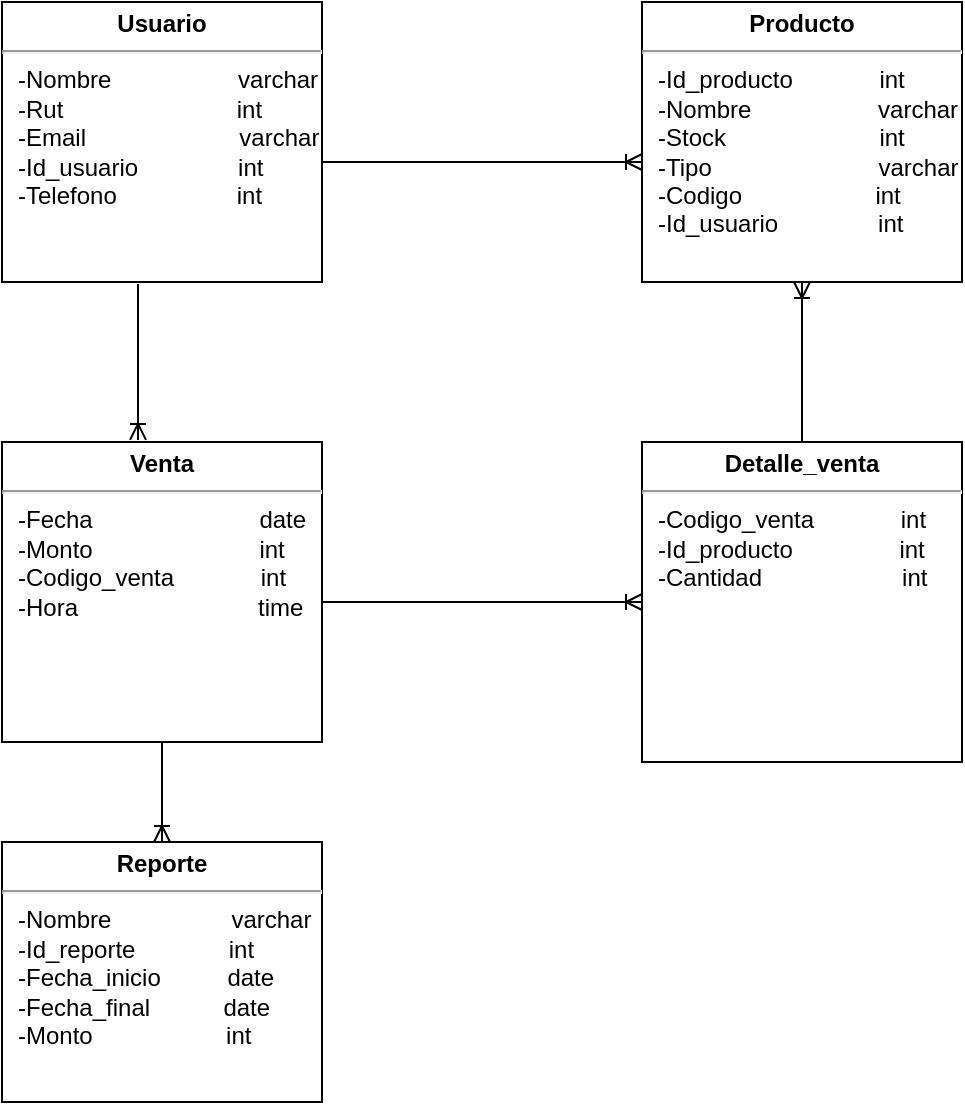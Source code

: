 <mxfile version="13.1.9" type="google"><diagram name="Page-1" id="efa7a0a1-bf9b-a30e-e6df-94a7791c09e9"><mxGraphModel dx="1422" dy="762" grid="1" gridSize="10" guides="1" tooltips="1" connect="1" arrows="1" fold="1" page="1" pageScale="1" pageWidth="826" pageHeight="1169" background="#ffffff" math="0" shadow="0"><root><mxCell id="0"/><mxCell id="1" parent="0"/><mxCell id="oV9pUVMtIodZtBnaf0g6-114" value="&lt;p style=&quot;margin: 4px 0px 0px ; text-align: center&quot;&gt;&lt;b&gt;Usuario&lt;/b&gt;&lt;/p&gt;&lt;hr&gt;&lt;p style=&quot;margin: 0px ; margin-left: 8px&quot;&gt;-Nombre&amp;nbsp; &amp;nbsp; &amp;nbsp; &amp;nbsp; &amp;nbsp; &amp;nbsp; &amp;nbsp; &amp;nbsp; &amp;nbsp; &amp;nbsp;varchar&lt;/p&gt;&lt;p style=&quot;margin: 0px ; margin-left: 8px&quot;&gt;-Rut&amp;nbsp; &amp;nbsp; &amp;nbsp; &amp;nbsp; &amp;nbsp; &amp;nbsp; &amp;nbsp; &amp;nbsp; &amp;nbsp; &amp;nbsp; &amp;nbsp; &amp;nbsp; &amp;nbsp; int&lt;/p&gt;&lt;p style=&quot;margin: 0px ; margin-left: 8px&quot;&gt;-Email&amp;nbsp; &amp;nbsp; &amp;nbsp; &amp;nbsp; &amp;nbsp; &amp;nbsp; &amp;nbsp; &amp;nbsp; &amp;nbsp; &amp;nbsp; &amp;nbsp; &amp;nbsp;varchar&lt;/p&gt;&lt;p style=&quot;margin: 0px ; margin-left: 8px&quot;&gt;-Id_usuario&amp;nbsp; &amp;nbsp; &amp;nbsp; &amp;nbsp; &amp;nbsp; &amp;nbsp; &amp;nbsp; &amp;nbsp;int&lt;/p&gt;&lt;p style=&quot;margin: 0px ; margin-left: 8px&quot;&gt;-Telefono&amp;nbsp; &amp;nbsp; &amp;nbsp; &amp;nbsp; &amp;nbsp; &amp;nbsp; &amp;nbsp; &amp;nbsp; &amp;nbsp; int&lt;/p&gt;&lt;p style=&quot;margin: 0px ; margin-left: 8px&quot;&gt;&lt;br&gt;&lt;/p&gt;" style="verticalAlign=top;align=left;overflow=fill;fontSize=12;fontFamily=Helvetica;html=1;" parent="1" vertex="1"><mxGeometry x="40" y="60" width="160" height="140" as="geometry"/></mxCell><mxCell id="oV9pUVMtIodZtBnaf0g6-119" value="&lt;p style=&quot;margin: 4px 0px 0px ; text-align: center&quot;&gt;&lt;b&gt;Producto&lt;/b&gt;&lt;/p&gt;&lt;hr&gt;&lt;p style=&quot;margin: 0px ; margin-left: 8px&quot;&gt;-Id_producto&amp;nbsp; &amp;nbsp; &amp;nbsp; &amp;nbsp; &amp;nbsp; &amp;nbsp; &amp;nbsp;int&lt;/p&gt;&lt;p style=&quot;margin: 0px ; margin-left: 8px&quot;&gt;-Nombre&amp;nbsp; &amp;nbsp; &amp;nbsp; &amp;nbsp; &amp;nbsp; &amp;nbsp; &amp;nbsp; &amp;nbsp; &amp;nbsp; &amp;nbsp;varchar&lt;/p&gt;&lt;p style=&quot;margin: 0px ; margin-left: 8px&quot;&gt;-Stock&amp;nbsp; &amp;nbsp; &amp;nbsp; &amp;nbsp; &amp;nbsp; &amp;nbsp; &amp;nbsp; &amp;nbsp; &amp;nbsp; &amp;nbsp; &amp;nbsp; &amp;nbsp;int&lt;/p&gt;&lt;p style=&quot;margin: 0px ; margin-left: 8px&quot;&gt;-Tipo&amp;nbsp; &amp;nbsp; &amp;nbsp; &amp;nbsp; &amp;nbsp; &amp;nbsp; &amp;nbsp; &amp;nbsp; &amp;nbsp; &amp;nbsp; &amp;nbsp; &amp;nbsp; &amp;nbsp;varchar&lt;/p&gt;&lt;p style=&quot;margin: 0px ; margin-left: 8px&quot;&gt;-Codigo&amp;nbsp; &amp;nbsp; &amp;nbsp; &amp;nbsp; &amp;nbsp; &amp;nbsp; &amp;nbsp; &amp;nbsp; &amp;nbsp; &amp;nbsp; int&lt;/p&gt;&lt;p style=&quot;margin: 0px ; margin-left: 8px&quot;&gt;-Id_usuario&amp;nbsp; &amp;nbsp; &amp;nbsp; &amp;nbsp; &amp;nbsp; &amp;nbsp; &amp;nbsp; &amp;nbsp;int&lt;/p&gt;" style="verticalAlign=top;align=left;overflow=fill;fontSize=12;fontFamily=Helvetica;html=1;" parent="1" vertex="1"><mxGeometry x="360" y="60" width="160" height="140" as="geometry"/></mxCell><mxCell id="oV9pUVMtIodZtBnaf0g6-125" value="" style="edgeStyle=entityRelationEdgeStyle;fontSize=12;html=1;endArrow=ERoneToMany;" parent="1" edge="1"><mxGeometry width="100" height="100" relative="1" as="geometry"><mxPoint x="200" y="140" as="sourcePoint"/><mxPoint x="360" y="140" as="targetPoint"/></mxGeometry></mxCell><mxCell id="oV9pUVMtIodZtBnaf0g6-134" value="&lt;p style=&quot;margin: 4px 0px 0px ; text-align: center&quot;&gt;&lt;b&gt;Venta&lt;/b&gt;&lt;/p&gt;&lt;hr&gt;&lt;p style=&quot;margin: 0px ; margin-left: 8px&quot;&gt;-Fecha&amp;nbsp; &amp;nbsp; &amp;nbsp; &amp;nbsp; &amp;nbsp; &amp;nbsp; &amp;nbsp; &amp;nbsp; &amp;nbsp; &amp;nbsp; &amp;nbsp; &amp;nbsp; &amp;nbsp;date&lt;br&gt;-Monto&amp;nbsp; &amp;nbsp; &amp;nbsp; &amp;nbsp; &amp;nbsp; &amp;nbsp; &amp;nbsp; &amp;nbsp; &amp;nbsp; &amp;nbsp; &amp;nbsp; &amp;nbsp; &amp;nbsp;int&lt;br&gt;-Codigo_venta&amp;nbsp; &amp;nbsp; &amp;nbsp; &amp;nbsp; &amp;nbsp; &amp;nbsp; &amp;nbsp;int&lt;/p&gt;&lt;p style=&quot;margin: 0px ; margin-left: 8px&quot;&gt;-Hora&amp;nbsp; &amp;nbsp; &amp;nbsp; &amp;nbsp; &amp;nbsp; &amp;nbsp; &amp;nbsp; &amp;nbsp; &amp;nbsp; &amp;nbsp; &amp;nbsp; &amp;nbsp; &amp;nbsp; &amp;nbsp;time&lt;/p&gt;" style="verticalAlign=top;align=left;overflow=fill;fontSize=12;fontFamily=Helvetica;html=1;" parent="1" vertex="1"><mxGeometry x="40" y="280" width="160" height="150" as="geometry"/></mxCell><mxCell id="oV9pUVMtIodZtBnaf0g6-135" value="" style="fontSize=12;html=1;endArrow=ERoneToMany;entryX=0.425;entryY=-0.007;entryDx=0;entryDy=0;entryPerimeter=0;exitX=0.425;exitY=1.007;exitDx=0;exitDy=0;exitPerimeter=0;" parent="1" source="oV9pUVMtIodZtBnaf0g6-114" target="oV9pUVMtIodZtBnaf0g6-134" edge="1"><mxGeometry width="100" height="100" relative="1" as="geometry"><mxPoint x="-80" y="200" as="sourcePoint"/><mxPoint x="110" y="270" as="targetPoint"/><Array as="points"/></mxGeometry></mxCell><mxCell id="oV9pUVMtIodZtBnaf0g6-138" value="" style="fontSize=12;html=1;endArrow=ERoneToMany;" parent="1" target="oV9pUVMtIodZtBnaf0g6-139" edge="1"><mxGeometry width="100" height="100" relative="1" as="geometry"><mxPoint x="200" y="360" as="sourcePoint"/><mxPoint x="360" y="360" as="targetPoint"/></mxGeometry></mxCell><mxCell id="oV9pUVMtIodZtBnaf0g6-139" value="&lt;p style=&quot;margin: 4px 0px 0px ; text-align: center&quot;&gt;&lt;b&gt;Detalle_venta&lt;/b&gt;&lt;/p&gt;&lt;hr&gt;&lt;p style=&quot;margin: 0px ; margin-left: 8px&quot;&gt;-Codigo_venta&amp;nbsp; &amp;nbsp; &amp;nbsp; &amp;nbsp; &amp;nbsp; &amp;nbsp; &amp;nbsp;int&lt;/p&gt;&lt;p style=&quot;margin: 0px ; margin-left: 8px&quot;&gt;-Id_producto&amp;nbsp; &amp;nbsp; &amp;nbsp; &amp;nbsp; &amp;nbsp; &amp;nbsp; &amp;nbsp; &amp;nbsp; int&amp;nbsp;&lt;/p&gt;&lt;p style=&quot;margin: 0px ; margin-left: 8px&quot;&gt;-Cantidad&amp;nbsp; &amp;nbsp; &amp;nbsp; &amp;nbsp; &amp;nbsp; &amp;nbsp; &amp;nbsp; &amp;nbsp; &amp;nbsp; &amp;nbsp; &amp;nbsp;int&lt;/p&gt;" style="verticalAlign=top;align=left;overflow=fill;fontSize=12;fontFamily=Helvetica;html=1;" parent="1" vertex="1"><mxGeometry x="360" y="280" width="160" height="160" as="geometry"/></mxCell><mxCell id="oV9pUVMtIodZtBnaf0g6-141" value="" style="fontSize=12;html=1;endArrow=ERoneToMany;entryX=0.5;entryY=1;entryDx=0;entryDy=0;exitX=0.5;exitY=0;exitDx=0;exitDy=0;" parent="1" source="oV9pUVMtIodZtBnaf0g6-139" target="oV9pUVMtIodZtBnaf0g6-119" edge="1"><mxGeometry width="100" height="100" relative="1" as="geometry"><mxPoint x="280" y="340" as="sourcePoint"/><mxPoint x="380" y="240" as="targetPoint"/></mxGeometry></mxCell><mxCell id="oV9pUVMtIodZtBnaf0g6-142" value="" style="fontSize=12;html=1;endArrow=ERoneToMany;exitX=0.5;exitY=1;exitDx=0;exitDy=0;" parent="1" source="oV9pUVMtIodZtBnaf0g6-134" edge="1"><mxGeometry width="100" height="100" relative="1" as="geometry"><mxPoint x="280" y="340" as="sourcePoint"/><mxPoint x="120" y="480" as="targetPoint"/></mxGeometry></mxCell><mxCell id="oV9pUVMtIodZtBnaf0g6-143" value="&lt;p style=&quot;margin: 4px 0px 0px ; text-align: center&quot;&gt;&lt;b&gt;Reporte&lt;/b&gt;&lt;/p&gt;&lt;hr&gt;&lt;p style=&quot;margin: 0px ; margin-left: 8px&quot;&gt;-Nombre&amp;nbsp; &amp;nbsp; &amp;nbsp; &amp;nbsp; &amp;nbsp; &amp;nbsp; &amp;nbsp; &amp;nbsp; &amp;nbsp; varchar&lt;/p&gt;&lt;p style=&quot;margin: 0px ; margin-left: 8px&quot;&gt;-Id_reporte&amp;nbsp; &amp;nbsp; &amp;nbsp; &amp;nbsp; &amp;nbsp; &amp;nbsp; &amp;nbsp; int&lt;/p&gt;&lt;p style=&quot;margin: 0px ; margin-left: 8px&quot;&gt;-Fecha_inicio&amp;nbsp; &amp;nbsp; &amp;nbsp; &amp;nbsp; &amp;nbsp; date&lt;/p&gt;&lt;p style=&quot;margin: 0px ; margin-left: 8px&quot;&gt;-Fecha_final&amp;nbsp; &amp;nbsp; &amp;nbsp; &amp;nbsp; &amp;nbsp; &amp;nbsp;date&lt;/p&gt;&lt;p style=&quot;margin: 0px ; margin-left: 8px&quot;&gt;-Monto&amp;nbsp; &amp;nbsp; &amp;nbsp; &amp;nbsp; &amp;nbsp; &amp;nbsp; &amp;nbsp; &amp;nbsp; &amp;nbsp; &amp;nbsp; int&lt;/p&gt;" style="verticalAlign=top;align=left;overflow=fill;fontSize=12;fontFamily=Helvetica;html=1;" parent="1" vertex="1"><mxGeometry x="40" y="480" width="160" height="130" as="geometry"/></mxCell></root></mxGraphModel></diagram></mxfile>